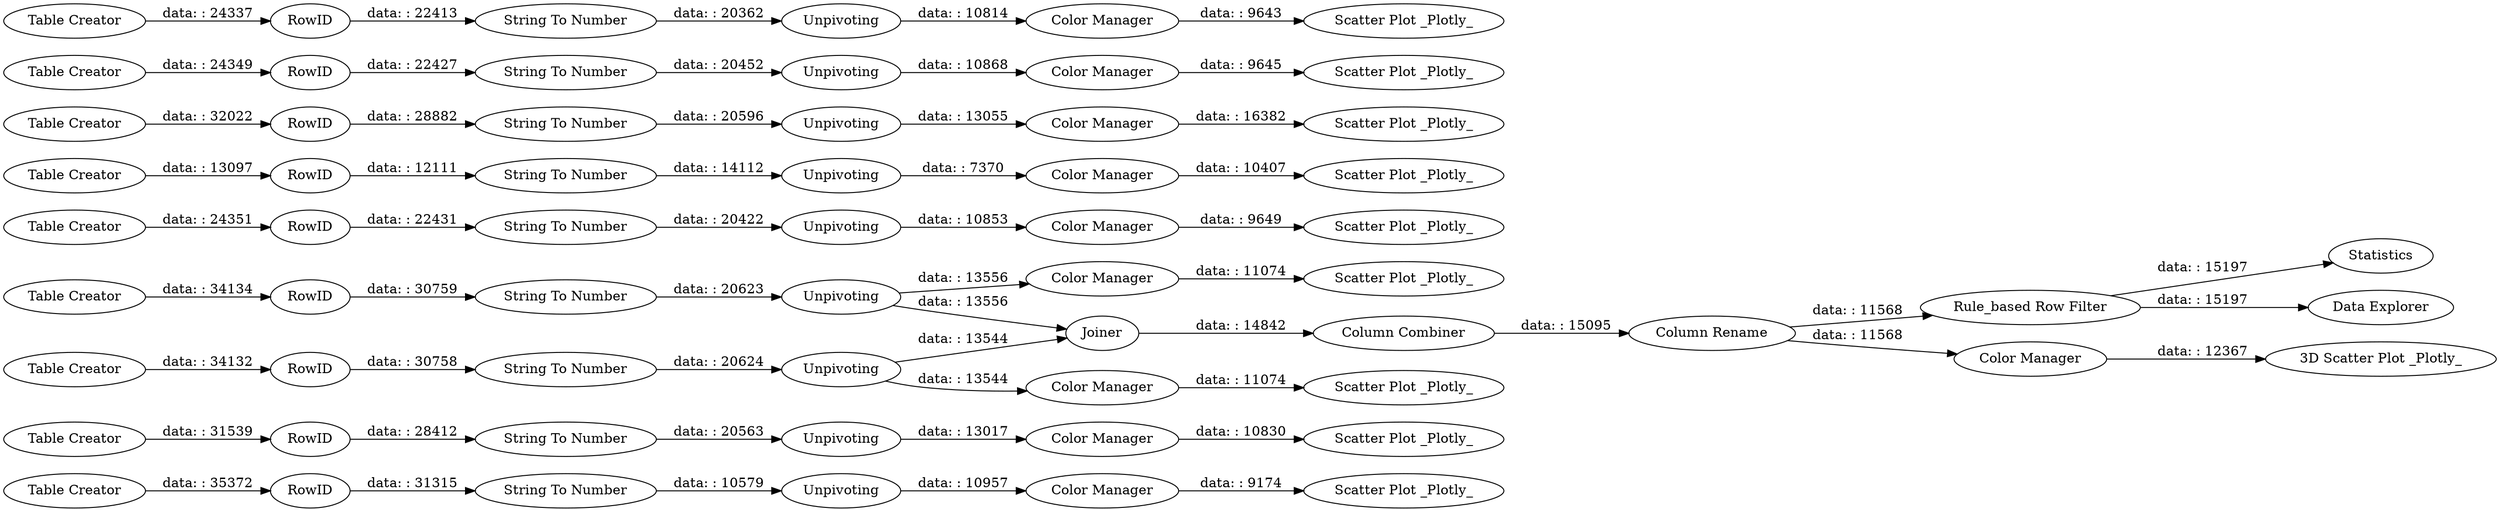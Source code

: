 digraph {
	"2008547621998720246_1" [label="Table Creator"]
	"2008547621998720246_25" [label="String To Number"]
	"2008547621998720246_42" [label="Color Manager"]
	"2008547621998720246_32" [label=Unpivoting]
	"2008547621998720246_63" [label="Column Rename"]
	"2008547621998720246_14" [label="String To Number"]
	"2008547621998720246_28" [label="Table Creator"]
	"2008547621998720246_41" [label="Scatter Plot _Plotly_"]
	"2008547621998720246_66" [label=Statistics]
	"2008547621998720246_38" [label="Scatter Plot _Plotly_"]
	"2008547621998720246_22" [label="String To Number"]
	"2008547621998720246_26" [label=RowID]
	"2008547621998720246_8" [label="String To Number"]
	"2008547621998720246_3" [label="String To Number"]
	"2008547621998720246_54" [label="Color Manager"]
	"2008547621998720246_18" [label="Table Creator"]
	"2008547621998720246_44" [label="Color Manager"]
	"2008547621998720246_10" [label=Unpivoting]
	"2008547621998720246_35" [label="String To Number"]
	"2008547621998720246_55" [label="Scatter Plot _Plotly_"]
	"2008547621998720246_15" [label=Unpivoting]
	"2008547621998720246_29" [label="Table Creator"]
	"2008547621998720246_4" [label=Unpivoting]
	"2008547621998720246_56" [label=Joiner]
	"2008547621998720246_6" [label=Unpivoting]
	"2008547621998720246_21" [label=RowID]
	"2008547621998720246_31" [label=Unpivoting]
	"2008547621998720246_30" [label=RowID]
	"2008547621998720246_43" [label="Scatter Plot _Plotly_"]
	"2008547621998720246_40" [label="Color Manager"]
	"2008547621998720246_34" [label="Table Creator"]
	"2008547621998720246_27" [label="String To Number"]
	"2008547621998720246_47" [label="Scatter Plot _Plotly_"]
	"2008547621998720246_62" [label="Column Combiner"]
	"2008547621998720246_16" [label=RowID]
	"2008547621998720246_65" [label="Rule_based Row Filter"]
	"2008547621998720246_24" [label=RowID]
	"2008547621998720246_9" [label="Table Creator"]
	"2008547621998720246_7" [label="Table Creator"]
	"2008547621998720246_11" [label=RowID]
	"2008547621998720246_5" [label=RowID]
	"2008547621998720246_33" [label="String To Number"]
	"2008547621998720246_61" [label="Data Explorer"]
	"2008547621998720246_51" [label="Scatter Plot _Plotly_"]
	"2008547621998720246_39" [label="Color Manager"]
	"2008547621998720246_17" [label="Table Creator"]
	"2008547621998720246_50" [label="Color Manager"]
	"2008547621998720246_53" [label="Scatter Plot _Plotly_"]
	"2008547621998720246_2" [label=RowID]
	"2008547621998720246_52" [label="Color Manager"]
	"2008547621998720246_45" [label="Scatter Plot _Plotly_"]
	"2008547621998720246_36" [label=RowID]
	"2008547621998720246_20" [label="Table Creator"]
	"2008547621998720246_48" [label="Color Manager"]
	"2008547621998720246_23" [label=Unpivoting]
	"2008547621998720246_67" [label="3D Scatter Plot _Plotly_"]
	"2008547621998720246_12" [label="String To Number"]
	"2008547621998720246_49" [label="Scatter Plot _Plotly_"]
	"2008547621998720246_37" [label=Unpivoting]
	"2008547621998720246_58" [label="Color Manager"]
	"2008547621998720246_19" [label=Unpivoting]
	"2008547621998720246_46" [label="Color Manager"]
	"2008547621998720246_30" -> "2008547621998720246_27" [label="data: : 22413"]
	"2008547621998720246_23" -> "2008547621998720246_48" [label="data: : 13017"]
	"2008547621998720246_2" -> "2008547621998720246_3" [label="data: : 31315"]
	"2008547621998720246_65" -> "2008547621998720246_61" [label="data: : 15197"]
	"2008547621998720246_8" -> "2008547621998720246_6" [label="data: : 14112"]
	"2008547621998720246_52" -> "2008547621998720246_53" [label="data: : 9643"]
	"2008547621998720246_65" -> "2008547621998720246_66" [label="data: : 15197"]
	"2008547621998720246_27" -> "2008547621998720246_31" [label="data: : 20362"]
	"2008547621998720246_32" -> "2008547621998720246_50" [label="data: : 10853"]
	"2008547621998720246_15" -> "2008547621998720246_42" [label="data: : 13544"]
	"2008547621998720246_5" -> "2008547621998720246_8" [label="data: : 12111"]
	"2008547621998720246_7" -> "2008547621998720246_5" [label="data: : 13097"]
	"2008547621998720246_3" -> "2008547621998720246_4" [label="data: : 10579"]
	"2008547621998720246_20" -> "2008547621998720246_24" [label="data: : 31539"]
	"2008547621998720246_16" -> "2008547621998720246_14" [label="data: : 30758"]
	"2008547621998720246_22" -> "2008547621998720246_19" [label="data: : 20596"]
	"2008547621998720246_26" -> "2008547621998720246_33" [label="data: : 22431"]
	"2008547621998720246_31" -> "2008547621998720246_52" [label="data: : 10814"]
	"2008547621998720246_10" -> "2008547621998720246_56" [label="data: : 13556"]
	"2008547621998720246_25" -> "2008547621998720246_23" [label="data: : 20563"]
	"2008547621998720246_63" -> "2008547621998720246_65" [label="data: : 11568"]
	"2008547621998720246_17" -> "2008547621998720246_16" [label="data: : 34132"]
	"2008547621998720246_42" -> "2008547621998720246_43" [label="data: : 11074"]
	"2008547621998720246_36" -> "2008547621998720246_35" [label="data: : 22427"]
	"2008547621998720246_18" -> "2008547621998720246_21" [label="data: : 32022"]
	"2008547621998720246_34" -> "2008547621998720246_36" [label="data: : 24349"]
	"2008547621998720246_21" -> "2008547621998720246_22" [label="data: : 28882"]
	"2008547621998720246_12" -> "2008547621998720246_10" [label="data: : 20623"]
	"2008547621998720246_35" -> "2008547621998720246_37" [label="data: : 20452"]
	"2008547621998720246_62" -> "2008547621998720246_63" [label="data: : 15095"]
	"2008547621998720246_46" -> "2008547621998720246_47" [label="data: : 16382"]
	"2008547621998720246_10" -> "2008547621998720246_44" [label="data: : 13556"]
	"2008547621998720246_24" -> "2008547621998720246_25" [label="data: : 28412"]
	"2008547621998720246_9" -> "2008547621998720246_11" [label="data: : 34134"]
	"2008547621998720246_14" -> "2008547621998720246_15" [label="data: : 20624"]
	"2008547621998720246_15" -> "2008547621998720246_56" [label="data: : 13544"]
	"2008547621998720246_19" -> "2008547621998720246_46" [label="data: : 13055"]
	"2008547621998720246_6" -> "2008547621998720246_40" [label="data: : 7370"]
	"2008547621998720246_1" -> "2008547621998720246_2" [label="data: : 35372"]
	"2008547621998720246_40" -> "2008547621998720246_41" [label="data: : 10407"]
	"2008547621998720246_63" -> "2008547621998720246_58" [label="data: : 11568"]
	"2008547621998720246_28" -> "2008547621998720246_26" [label="data: : 24351"]
	"2008547621998720246_50" -> "2008547621998720246_51" [label="data: : 9649"]
	"2008547621998720246_54" -> "2008547621998720246_55" [label="data: : 9645"]
	"2008547621998720246_58" -> "2008547621998720246_67" [label="data: : 12367"]
	"2008547621998720246_33" -> "2008547621998720246_32" [label="data: : 20422"]
	"2008547621998720246_29" -> "2008547621998720246_30" [label="data: : 24337"]
	"2008547621998720246_11" -> "2008547621998720246_12" [label="data: : 30759"]
	"2008547621998720246_44" -> "2008547621998720246_45" [label="data: : 11074"]
	"2008547621998720246_37" -> "2008547621998720246_54" [label="data: : 10868"]
	"2008547621998720246_56" -> "2008547621998720246_62" [label="data: : 14842"]
	"2008547621998720246_39" -> "2008547621998720246_38" [label="data: : 9174"]
	"2008547621998720246_4" -> "2008547621998720246_39" [label="data: : 10957"]
	"2008547621998720246_48" -> "2008547621998720246_49" [label="data: : 10830"]
	rankdir=LR
}
